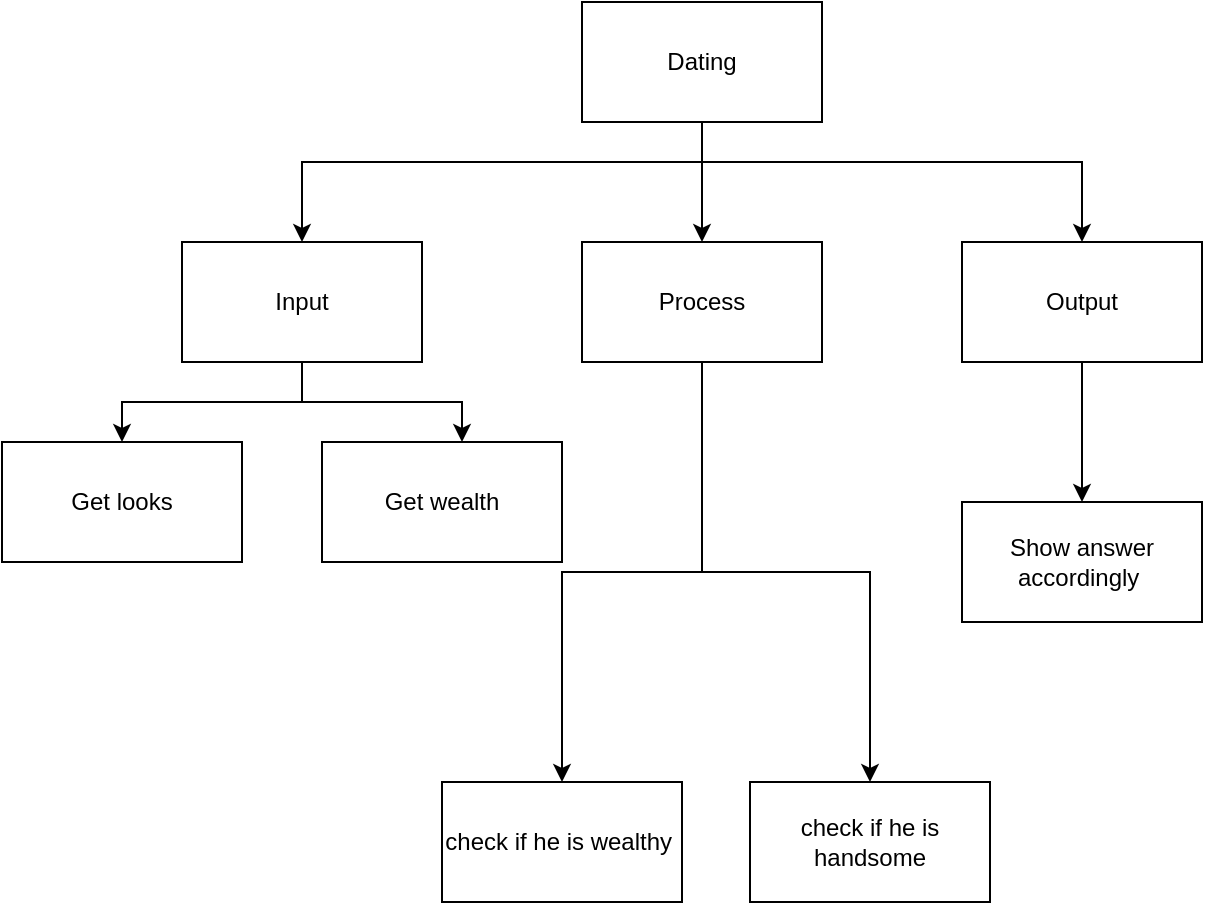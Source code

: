 <mxfile>
    <diagram id="pBK1guH4bu_zmOCUXD5L" name="Top Down">
        <mxGraphModel dx="1421" dy="561" grid="1" gridSize="10" guides="1" tooltips="1" connect="1" arrows="1" fold="1" page="1" pageScale="1" pageWidth="827" pageHeight="1169" math="0" shadow="0">
            <root>
                <mxCell id="0"/>
                <mxCell id="1" parent="0"/>
                <mxCell id="kIHPj6zRgX1InL4mbEAz-5" style="edgeStyle=none;html=1;entryX=0.5;entryY=0;entryDx=0;entryDy=0;" parent="1" source="kIHPj6zRgX1InL4mbEAz-1" target="kIHPj6zRgX1InL4mbEAz-2" edge="1">
                    <mxGeometry relative="1" as="geometry"/>
                </mxCell>
                <mxCell id="kIHPj6zRgX1InL4mbEAz-6" style="edgeStyle=orthogonalEdgeStyle;html=1;rounded=0;" parent="1" source="kIHPj6zRgX1InL4mbEAz-1" target="kIHPj6zRgX1InL4mbEAz-3" edge="1">
                    <mxGeometry relative="1" as="geometry">
                        <Array as="points">
                            <mxPoint x="330" y="160"/>
                            <mxPoint x="130" y="160"/>
                        </Array>
                    </mxGeometry>
                </mxCell>
                <mxCell id="kIHPj6zRgX1InL4mbEAz-7" style="edgeStyle=orthogonalEdgeStyle;rounded=0;html=1;" parent="1" source="kIHPj6zRgX1InL4mbEAz-1" target="kIHPj6zRgX1InL4mbEAz-4" edge="1">
                    <mxGeometry relative="1" as="geometry">
                        <Array as="points">
                            <mxPoint x="330" y="160"/>
                            <mxPoint x="520" y="160"/>
                        </Array>
                    </mxGeometry>
                </mxCell>
                <mxCell id="kIHPj6zRgX1InL4mbEAz-1" value="Dating" style="rounded=0;whiteSpace=wrap;html=1;" parent="1" vertex="1">
                    <mxGeometry x="270" y="80" width="120" height="60" as="geometry"/>
                </mxCell>
                <mxCell id="kIHPj6zRgX1InL4mbEAz-15" style="edgeStyle=orthogonalEdgeStyle;rounded=0;html=1;" parent="1" source="kIHPj6zRgX1InL4mbEAz-2" target="kIHPj6zRgX1InL4mbEAz-13" edge="1">
                    <mxGeometry relative="1" as="geometry"/>
                </mxCell>
                <mxCell id="5" style="edgeStyle=elbowEdgeStyle;rounded=0;elbow=vertical;html=1;" edge="1" parent="1" source="kIHPj6zRgX1InL4mbEAz-2" target="4">
                    <mxGeometry relative="1" as="geometry"/>
                </mxCell>
                <mxCell id="kIHPj6zRgX1InL4mbEAz-2" value="Process" style="rounded=0;whiteSpace=wrap;html=1;" parent="1" vertex="1">
                    <mxGeometry x="270" y="200" width="120" height="60" as="geometry"/>
                </mxCell>
                <mxCell id="kIHPj6zRgX1InL4mbEAz-10" style="edgeStyle=elbowEdgeStyle;rounded=0;html=1;elbow=vertical;" parent="1" source="kIHPj6zRgX1InL4mbEAz-3" target="kIHPj6zRgX1InL4mbEAz-8" edge="1">
                    <mxGeometry relative="1" as="geometry"/>
                </mxCell>
                <mxCell id="2" style="edgeStyle=elbowEdgeStyle;elbow=vertical;html=1;rounded=0;" edge="1" parent="1" source="kIHPj6zRgX1InL4mbEAz-3">
                    <mxGeometry relative="1" as="geometry">
                        <mxPoint x="210" y="300" as="targetPoint"/>
                    </mxGeometry>
                </mxCell>
                <mxCell id="kIHPj6zRgX1InL4mbEAz-3" value="Input" style="rounded=0;whiteSpace=wrap;html=1;" parent="1" vertex="1">
                    <mxGeometry x="70" y="200" width="120" height="60" as="geometry"/>
                </mxCell>
                <mxCell id="kIHPj6zRgX1InL4mbEAz-18" style="edgeStyle=orthogonalEdgeStyle;rounded=0;html=1;" parent="1" source="kIHPj6zRgX1InL4mbEAz-4" target="kIHPj6zRgX1InL4mbEAz-16" edge="1">
                    <mxGeometry relative="1" as="geometry"/>
                </mxCell>
                <mxCell id="kIHPj6zRgX1InL4mbEAz-4" value="Output" style="rounded=0;whiteSpace=wrap;html=1;" parent="1" vertex="1">
                    <mxGeometry x="460" y="200" width="120" height="60" as="geometry"/>
                </mxCell>
                <mxCell id="kIHPj6zRgX1InL4mbEAz-8" value="Get looks" style="rounded=0;whiteSpace=wrap;html=1;" parent="1" vertex="1">
                    <mxGeometry x="-20" y="300" width="120" height="60" as="geometry"/>
                </mxCell>
                <mxCell id="kIHPj6zRgX1InL4mbEAz-13" value="check if he is wealthy&amp;nbsp;" style="rounded=0;whiteSpace=wrap;html=1;" parent="1" vertex="1">
                    <mxGeometry x="200" y="470" width="120" height="60" as="geometry"/>
                </mxCell>
                <mxCell id="kIHPj6zRgX1InL4mbEAz-16" value="Show answer accordingly&amp;nbsp;" style="rounded=0;whiteSpace=wrap;html=1;" parent="1" vertex="1">
                    <mxGeometry x="460" y="330" width="120" height="60" as="geometry"/>
                </mxCell>
                <mxCell id="3" value="Get wealth" style="rounded=0;whiteSpace=wrap;html=1;" vertex="1" parent="1">
                    <mxGeometry x="140" y="300" width="120" height="60" as="geometry"/>
                </mxCell>
                <mxCell id="4" value="check if he is handsome" style="rounded=0;whiteSpace=wrap;html=1;" vertex="1" parent="1">
                    <mxGeometry x="354" y="470" width="120" height="60" as="geometry"/>
                </mxCell>
            </root>
        </mxGraphModel>
    </diagram>
</mxfile>
